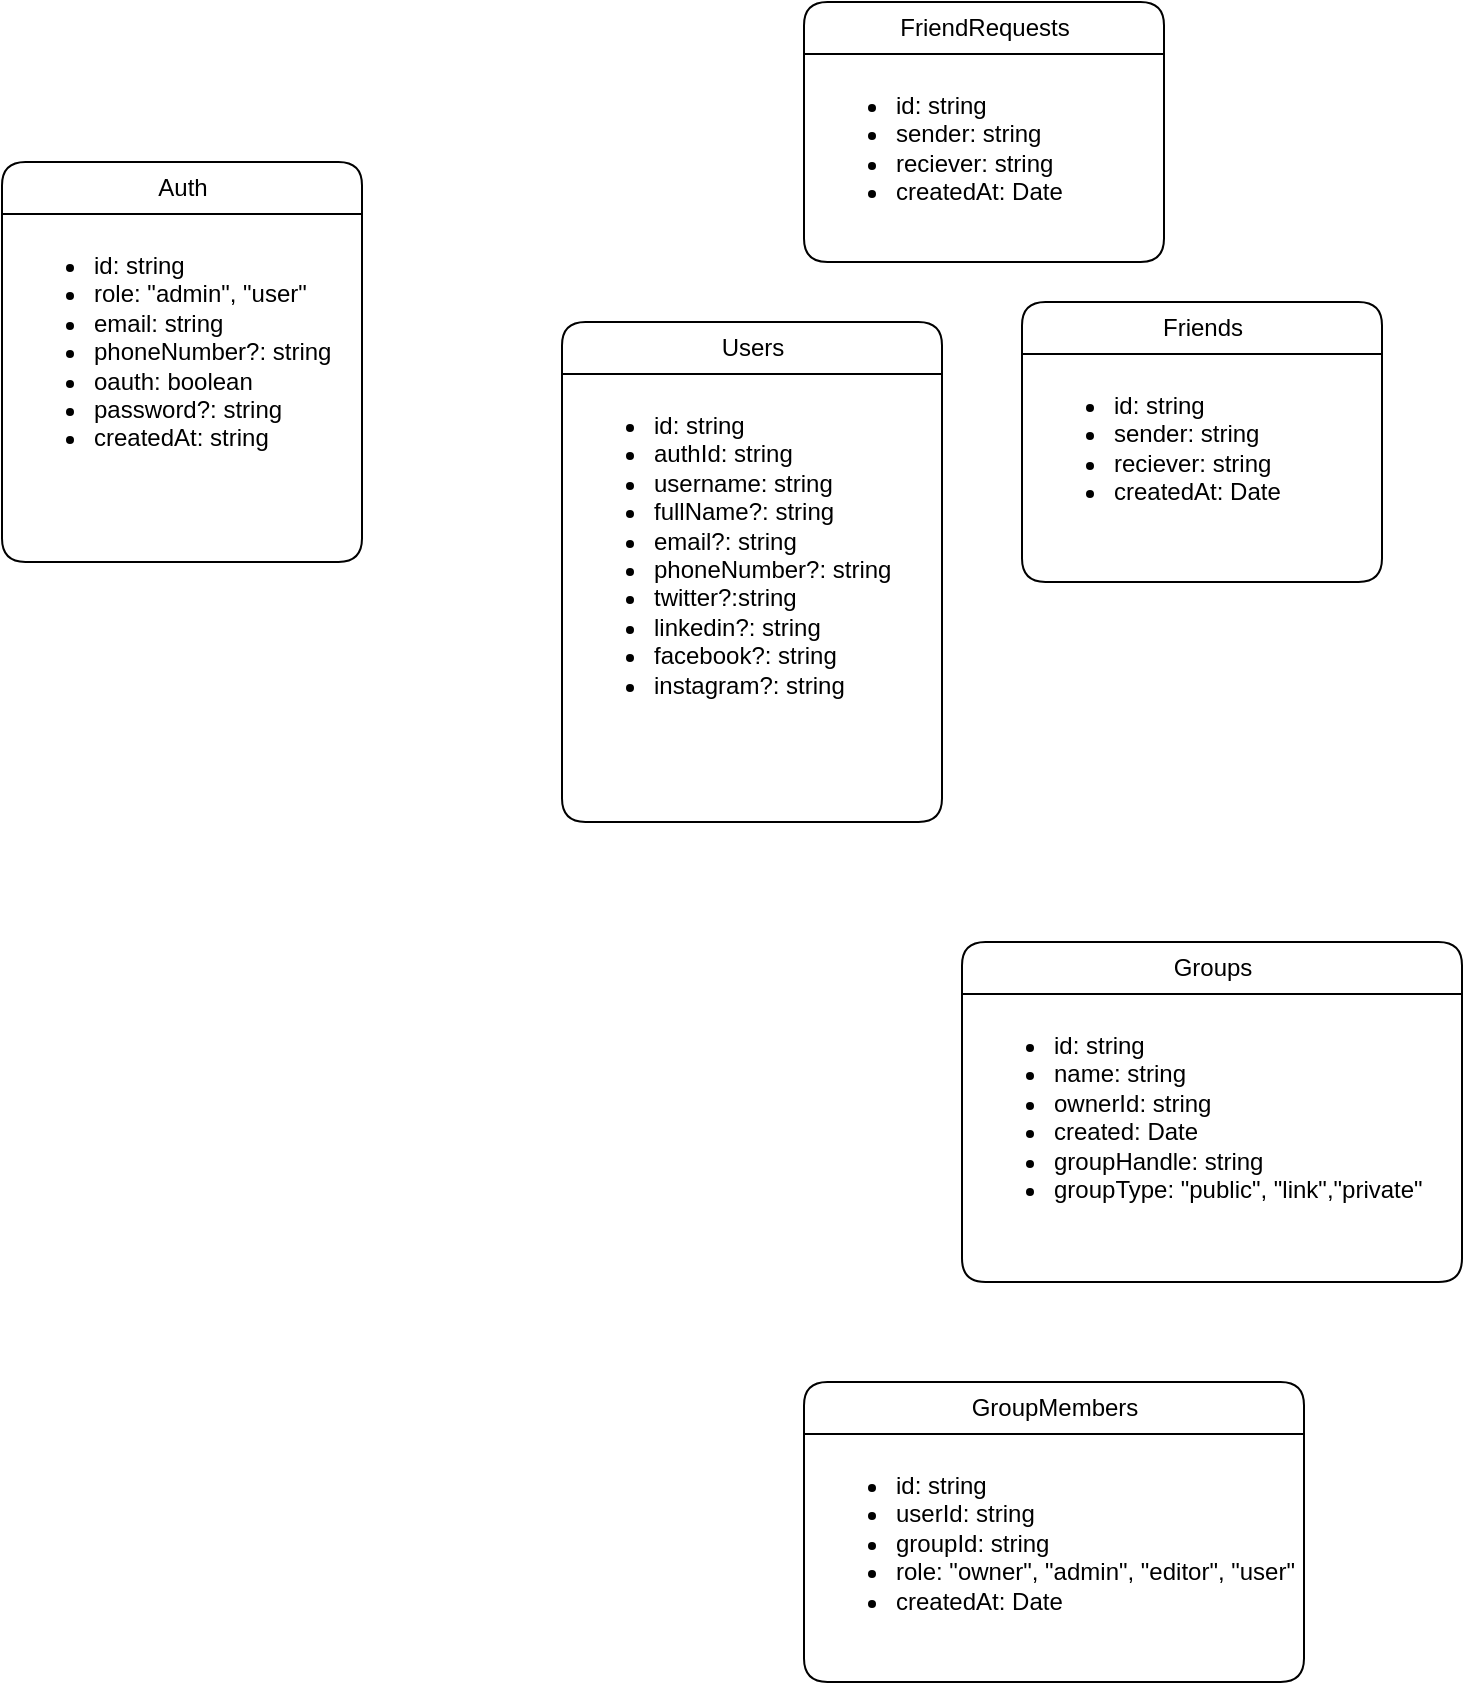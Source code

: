 <mxfile>
    <diagram id="3B1NLTd45HHyplxFVydc" name="Page-1">
        <mxGraphModel dx="980" dy="787" grid="1" gridSize="10" guides="1" tooltips="1" connect="1" arrows="1" fold="1" page="1" pageScale="1" pageWidth="850" pageHeight="1100" math="0" shadow="0">
            <root>
                <mxCell id="0"/>
                <mxCell id="1" parent="0"/>
                <mxCell id="10" value="Auth" style="swimlane;fontStyle=0;childLayout=stackLayout;horizontal=1;startSize=26;fillColor=none;horizontalStack=0;resizeParent=1;resizeParentMax=0;resizeLast=0;collapsible=1;marginBottom=0;html=1;rounded=1;" parent="1" vertex="1">
                    <mxGeometry x="70" y="100" width="180" height="200" as="geometry"/>
                </mxCell>
                <mxCell id="11" value="&lt;ul&gt;&lt;li&gt;id: string&lt;/li&gt;&lt;li&gt;role: &quot;admin&quot;, &quot;user&quot;&lt;/li&gt;&lt;li&gt;email: string&lt;/li&gt;&lt;li&gt;phoneNumber?: string&lt;/li&gt;&lt;li&gt;oauth: boolean&lt;/li&gt;&lt;li&gt;password?: string&lt;/li&gt;&lt;li&gt;createdAt: string&lt;/li&gt;&lt;/ul&gt;" style="text;strokeColor=none;fillColor=none;align=left;verticalAlign=top;spacingLeft=4;spacingRight=4;overflow=hidden;rotatable=0;points=[[0,0.5],[1,0.5]];portConstraint=eastwest;whiteSpace=wrap;html=1;rounded=1;" parent="10" vertex="1">
                    <mxGeometry y="26" width="180" height="174" as="geometry"/>
                </mxCell>
                <mxCell id="17" value="Users" style="swimlane;fontStyle=0;childLayout=stackLayout;horizontal=1;startSize=26;fillColor=none;horizontalStack=0;resizeParent=1;resizeParentMax=0;resizeLast=0;collapsible=1;marginBottom=0;html=1;rounded=1;" parent="1" vertex="1">
                    <mxGeometry x="350" y="180" width="190" height="250" as="geometry"/>
                </mxCell>
                <mxCell id="18" value="&lt;ul&gt;&lt;li&gt;id: string&lt;/li&gt;&lt;li&gt;authId: string&lt;/li&gt;&lt;li&gt;username: string&lt;/li&gt;&lt;li&gt;fullName?: string&lt;/li&gt;&lt;li&gt;email?: string&lt;/li&gt;&lt;li&gt;phoneNumber?: string&lt;/li&gt;&lt;li&gt;twitter?:string&lt;br&gt;&lt;/li&gt;&lt;li&gt;linkedin?: string&lt;br&gt;&lt;/li&gt;&lt;li&gt;facebook?: string&lt;br&gt;&lt;/li&gt;&lt;li&gt;instagram?: string&lt;/li&gt;&lt;/ul&gt;" style="text;strokeColor=none;fillColor=none;align=left;verticalAlign=top;spacingLeft=4;spacingRight=4;overflow=hidden;rotatable=0;points=[[0,0.5],[1,0.5]];portConstraint=eastwest;whiteSpace=wrap;html=1;rounded=1;" parent="17" vertex="1">
                    <mxGeometry y="26" width="190" height="224" as="geometry"/>
                </mxCell>
                <mxCell id="19" value="Friends" style="swimlane;fontStyle=0;childLayout=stackLayout;horizontal=1;startSize=26;fillColor=none;horizontalStack=0;resizeParent=1;resizeParentMax=0;resizeLast=0;collapsible=1;marginBottom=0;html=1;rounded=1;" parent="1" vertex="1">
                    <mxGeometry x="580" y="170" width="180" height="140" as="geometry"/>
                </mxCell>
                <mxCell id="20" value="&lt;ul&gt;&lt;li&gt;id: string&lt;/li&gt;&lt;li&gt;sender: string&lt;/li&gt;&lt;li&gt;reciever: string&lt;/li&gt;&lt;li&gt;createdAt: Date&lt;/li&gt;&lt;/ul&gt;" style="text;strokeColor=none;fillColor=none;align=left;verticalAlign=top;spacingLeft=4;spacingRight=4;overflow=hidden;rotatable=0;points=[[0,0.5],[1,0.5]];portConstraint=eastwest;whiteSpace=wrap;html=1;rounded=1;" parent="19" vertex="1">
                    <mxGeometry y="26" width="180" height="114" as="geometry"/>
                </mxCell>
                <mxCell id="21" value="FriendRequests" style="swimlane;fontStyle=0;childLayout=stackLayout;horizontal=1;startSize=26;fillColor=none;horizontalStack=0;resizeParent=1;resizeParentMax=0;resizeLast=0;collapsible=1;marginBottom=0;html=1;rounded=1;" parent="1" vertex="1">
                    <mxGeometry x="471" y="20" width="180" height="130" as="geometry"/>
                </mxCell>
                <mxCell id="22" value="&lt;ul&gt;&lt;li&gt;id: string&lt;/li&gt;&lt;li&gt;sender: string&lt;/li&gt;&lt;li&gt;reciever: string&lt;/li&gt;&lt;li&gt;createdAt: Date&lt;/li&gt;&lt;/ul&gt;" style="text;strokeColor=none;fillColor=none;align=left;verticalAlign=top;spacingLeft=4;spacingRight=4;overflow=hidden;rotatable=0;points=[[0,0.5],[1,0.5]];portConstraint=eastwest;whiteSpace=wrap;html=1;rounded=1;" parent="21" vertex="1">
                    <mxGeometry y="26" width="180" height="104" as="geometry"/>
                </mxCell>
                <mxCell id="23" value="Groups" style="swimlane;fontStyle=0;childLayout=stackLayout;horizontal=1;startSize=26;fillColor=none;horizontalStack=0;resizeParent=1;resizeParentMax=0;resizeLast=0;collapsible=1;marginBottom=0;html=1;rounded=1;" parent="1" vertex="1">
                    <mxGeometry x="550" y="490" width="250" height="170" as="geometry"/>
                </mxCell>
                <mxCell id="24" value="&lt;ul&gt;&lt;li&gt;id: string&lt;/li&gt;&lt;li&gt;name: string&lt;/li&gt;&lt;li&gt;ownerId: string&lt;/li&gt;&lt;li&gt;created: Date&lt;/li&gt;&lt;li&gt;groupHandle: string&lt;/li&gt;&lt;li&gt;groupType: &quot;public&quot;, &quot;link&quot;,&quot;private&quot;&lt;/li&gt;&lt;/ul&gt;" style="text;strokeColor=none;fillColor=none;align=left;verticalAlign=top;spacingLeft=4;spacingRight=4;overflow=hidden;rotatable=0;points=[[0,0.5],[1,0.5]];portConstraint=eastwest;whiteSpace=wrap;html=1;rounded=1;" parent="23" vertex="1">
                    <mxGeometry y="26" width="250" height="144" as="geometry"/>
                </mxCell>
                <mxCell id="25" value="GroupMembers" style="swimlane;fontStyle=0;childLayout=stackLayout;horizontal=1;startSize=26;fillColor=none;horizontalStack=0;resizeParent=1;resizeParentMax=0;resizeLast=0;collapsible=1;marginBottom=0;html=1;rounded=1;" parent="1" vertex="1">
                    <mxGeometry x="471" y="710" width="250" height="150" as="geometry"/>
                </mxCell>
                <mxCell id="26" value="&lt;ul&gt;&lt;li&gt;id: string&lt;/li&gt;&lt;li&gt;userId: string&lt;/li&gt;&lt;li&gt;groupId: string&lt;/li&gt;&lt;li&gt;role: &quot;owner&quot;, &quot;admin&quot;, &quot;editor&quot;,&amp;nbsp;&quot;user&quot;&lt;/li&gt;&lt;li&gt;createdAt: Date&lt;/li&gt;&lt;/ul&gt;" style="text;strokeColor=none;fillColor=none;align=left;verticalAlign=top;spacingLeft=4;spacingRight=4;overflow=hidden;rotatable=0;points=[[0,0.5],[1,0.5]];portConstraint=eastwest;whiteSpace=wrap;html=1;rounded=1;" parent="25" vertex="1">
                    <mxGeometry y="26" width="250" height="124" as="geometry"/>
                </mxCell>
            </root>
        </mxGraphModel>
    </diagram>
</mxfile>